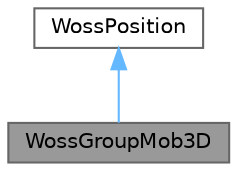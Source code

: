 digraph "WossGroupMob3D"
{
 // LATEX_PDF_SIZE
  bgcolor="transparent";
  edge [fontname=Helvetica,fontsize=10,labelfontname=Helvetica,labelfontsize=10];
  node [fontname=Helvetica,fontsize=10,shape=box,height=0.2,width=0.4];
  Node1 [id="Node000001",label="WossGroupMob3D",height=0.2,width=0.4,color="gray40", fillcolor="grey60", style="filled", fontcolor="black",tooltip="Base class of Group Mobility Model."];
  Node2 -> Node1 [id="edge1_Node000001_Node000002",dir="back",color="steelblue1",style="solid",tooltip=" "];
  Node2 [id="Node000002",label="WossPosition",height=0.2,width=0.4,color="gray40", fillcolor="white", style="filled",tooltip=" "];
}

